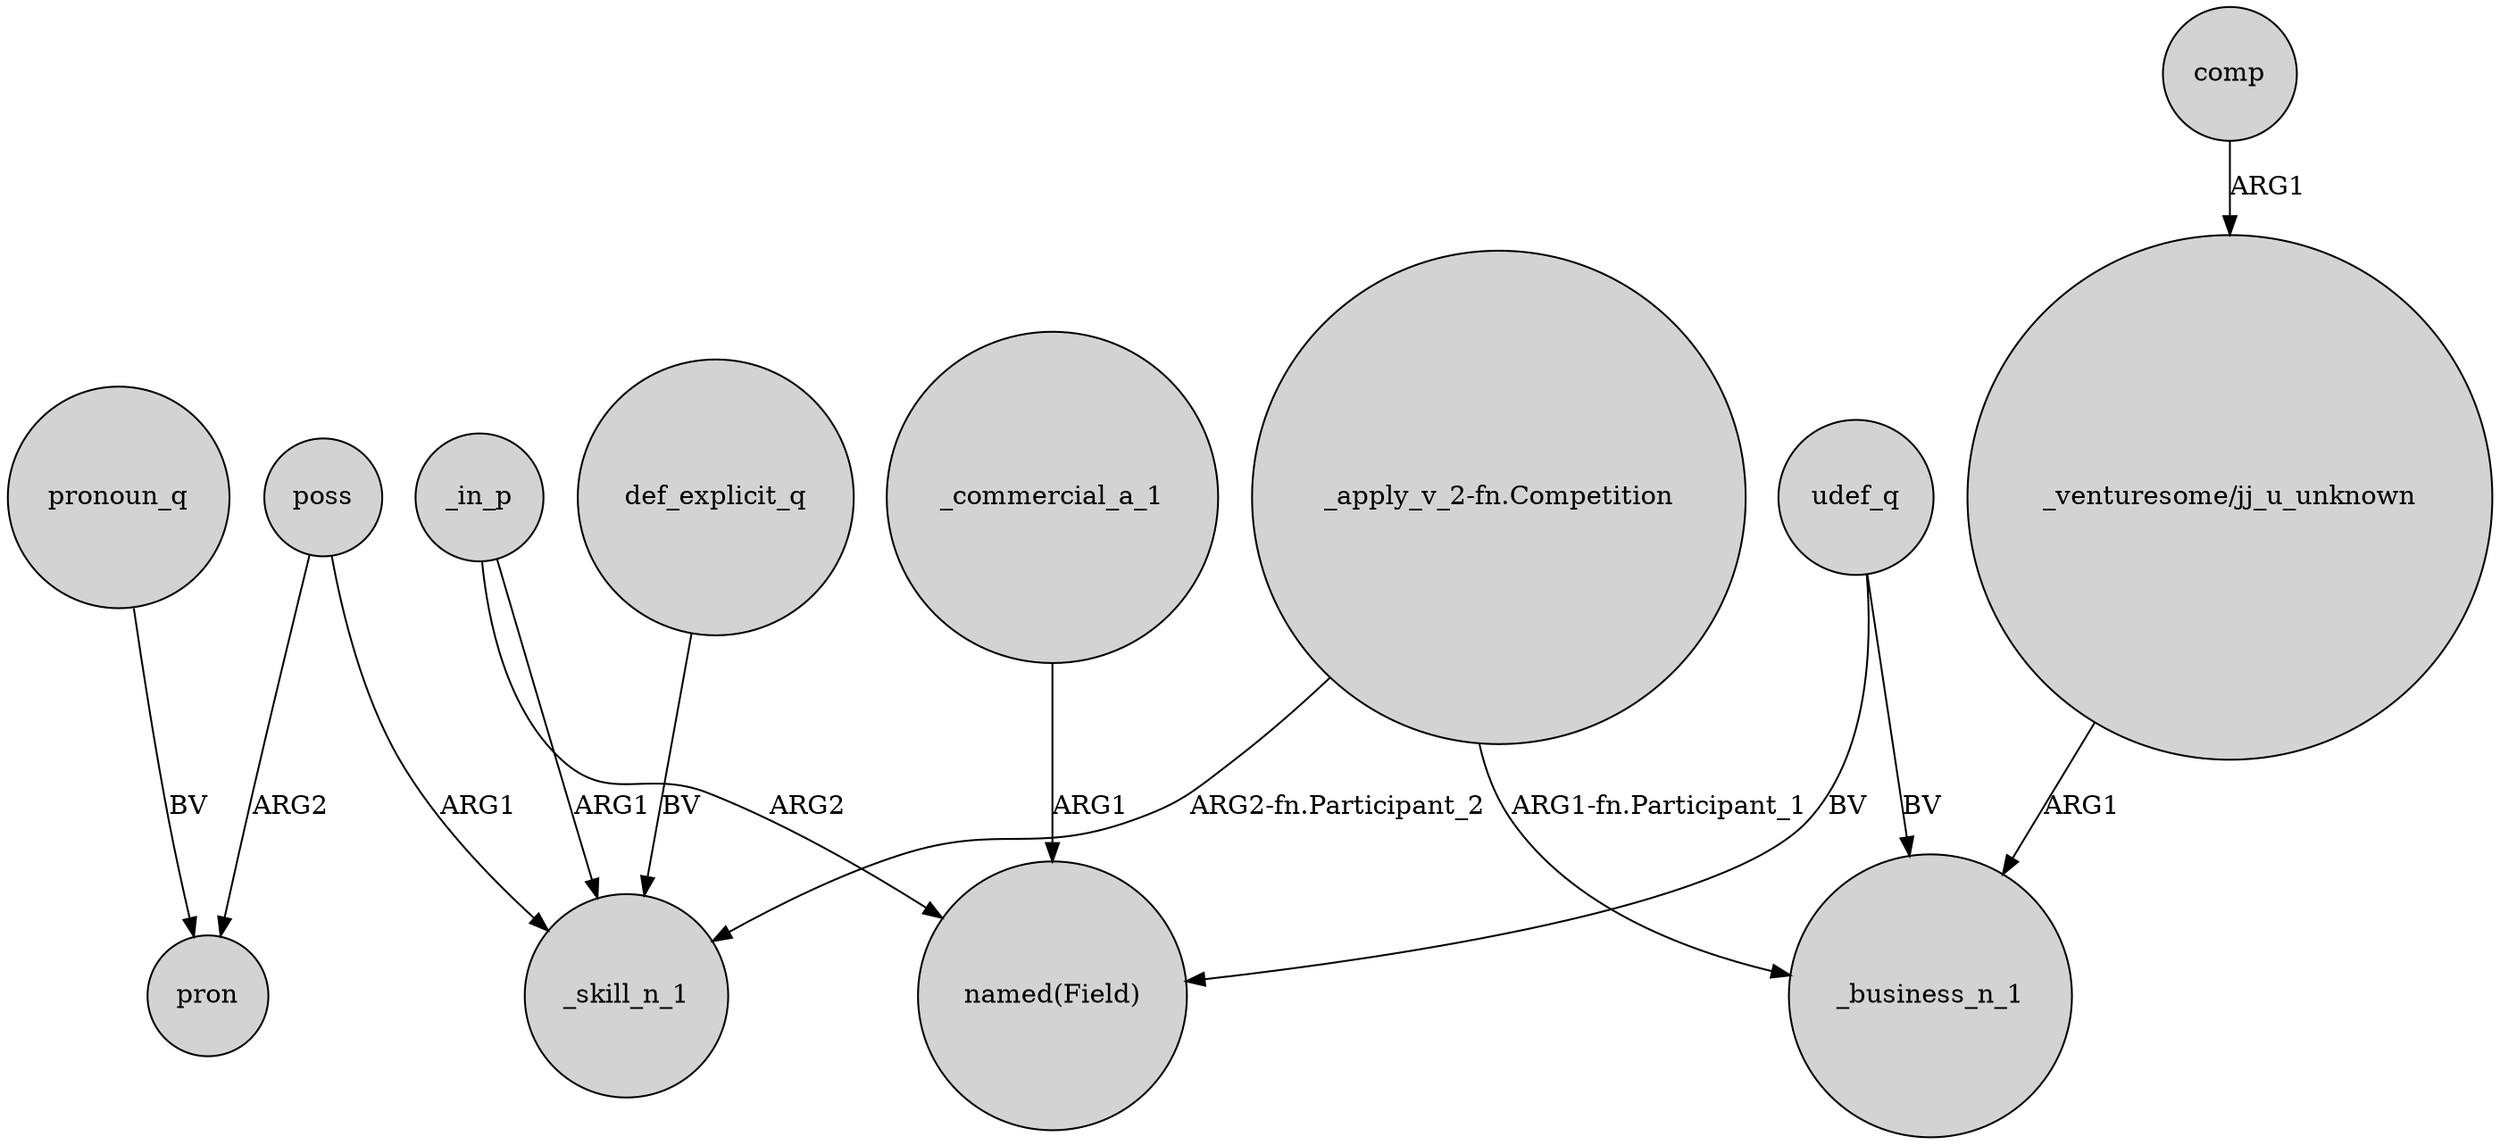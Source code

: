 digraph {
	node [shape=circle style=filled]
	_in_p -> _skill_n_1 [label=ARG1]
	udef_q -> _business_n_1 [label=BV]
	poss -> pron [label=ARG2]
	def_explicit_q -> _skill_n_1 [label=BV]
	"_apply_v_2-fn.Competition" -> _skill_n_1 [label="ARG2-fn.Participant_2"]
	udef_q -> "named(Field)" [label=BV]
	_in_p -> "named(Field)" [label=ARG2]
	pronoun_q -> pron [label=BV]
	"_apply_v_2-fn.Competition" -> _business_n_1 [label="ARG1-fn.Participant_1"]
	poss -> _skill_n_1 [label=ARG1]
	comp -> "_venturesome/jj_u_unknown" [label=ARG1]
	_commercial_a_1 -> "named(Field)" [label=ARG1]
	"_venturesome/jj_u_unknown" -> _business_n_1 [label=ARG1]
}
